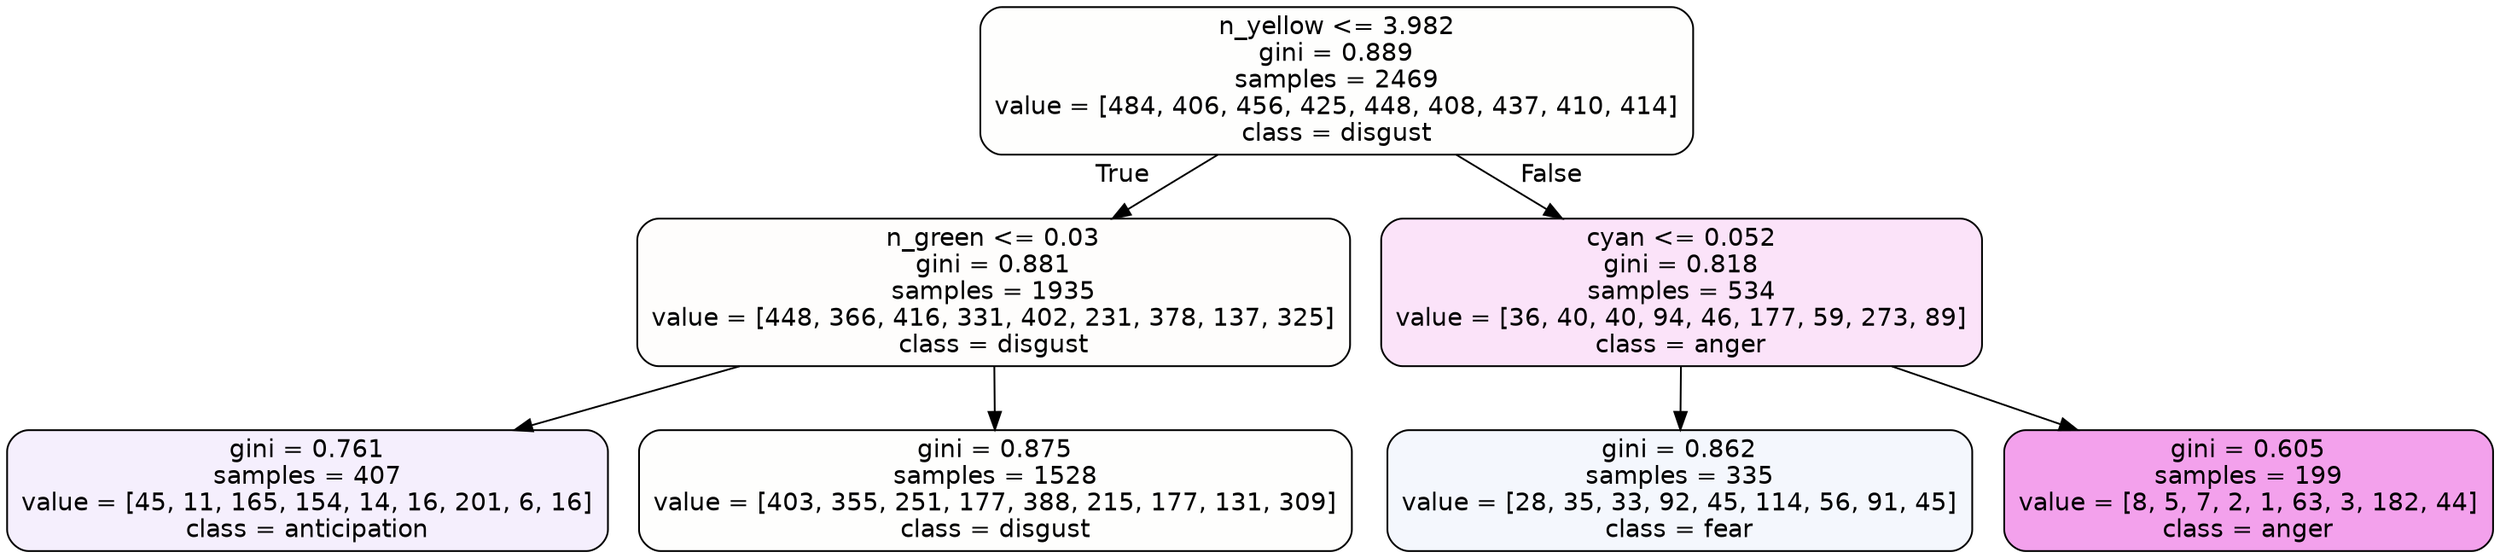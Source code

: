 digraph Tree {
node [shape=box, style="filled, rounded", color="black", fontname=helvetica] ;
edge [fontname=helvetica] ;
0 [label="n_yellow <= 3.982\ngini = 0.889\nsamples = 2469\nvalue = [484, 406, 456, 425, 448, 408, 437, 410, 414]\nclass = disgust", fillcolor="#e5813902"] ;
1 [label="n_green <= 0.03\ngini = 0.881\nsamples = 1935\nvalue = [448, 366, 416, 331, 402, 231, 378, 137, 325]\nclass = disgust", fillcolor="#e5813903"] ;
0 -> 1 [labeldistance=2.5, labelangle=45, headlabel="True"] ;
2 [label="gini = 0.761\nsamples = 407\nvalue = [45, 11, 165, 154, 14, 16, 201, 6, 16]\nclass = anticipation", fillcolor="#8139e514"] ;
1 -> 2 ;
3 [label="gini = 0.875\nsamples = 1528\nvalue = [403, 355, 251, 177, 388, 215, 177, 131, 309]\nclass = disgust", fillcolor="#e5813902"] ;
1 -> 3 ;
4 [label="cyan <= 0.052\ngini = 0.818\nsamples = 534\nvalue = [36, 40, 40, 94, 46, 177, 59, 273, 89]\nclass = anger", fillcolor="#e539d724"] ;
0 -> 4 [labeldistance=2.5, labelangle=-45, headlabel="False"] ;
5 [label="gini = 0.862\nsamples = 335\nvalue = [28, 35, 33, 92, 45, 114, 56, 91, 45]\nclass = fear", fillcolor="#3964e50d"] ;
4 -> 5 ;
6 [label="gini = 0.605\nsamples = 199\nvalue = [8, 5, 7, 2, 1, 63, 3, 182, 44]\nclass = anger", fillcolor="#e539d778"] ;
4 -> 6 ;
}